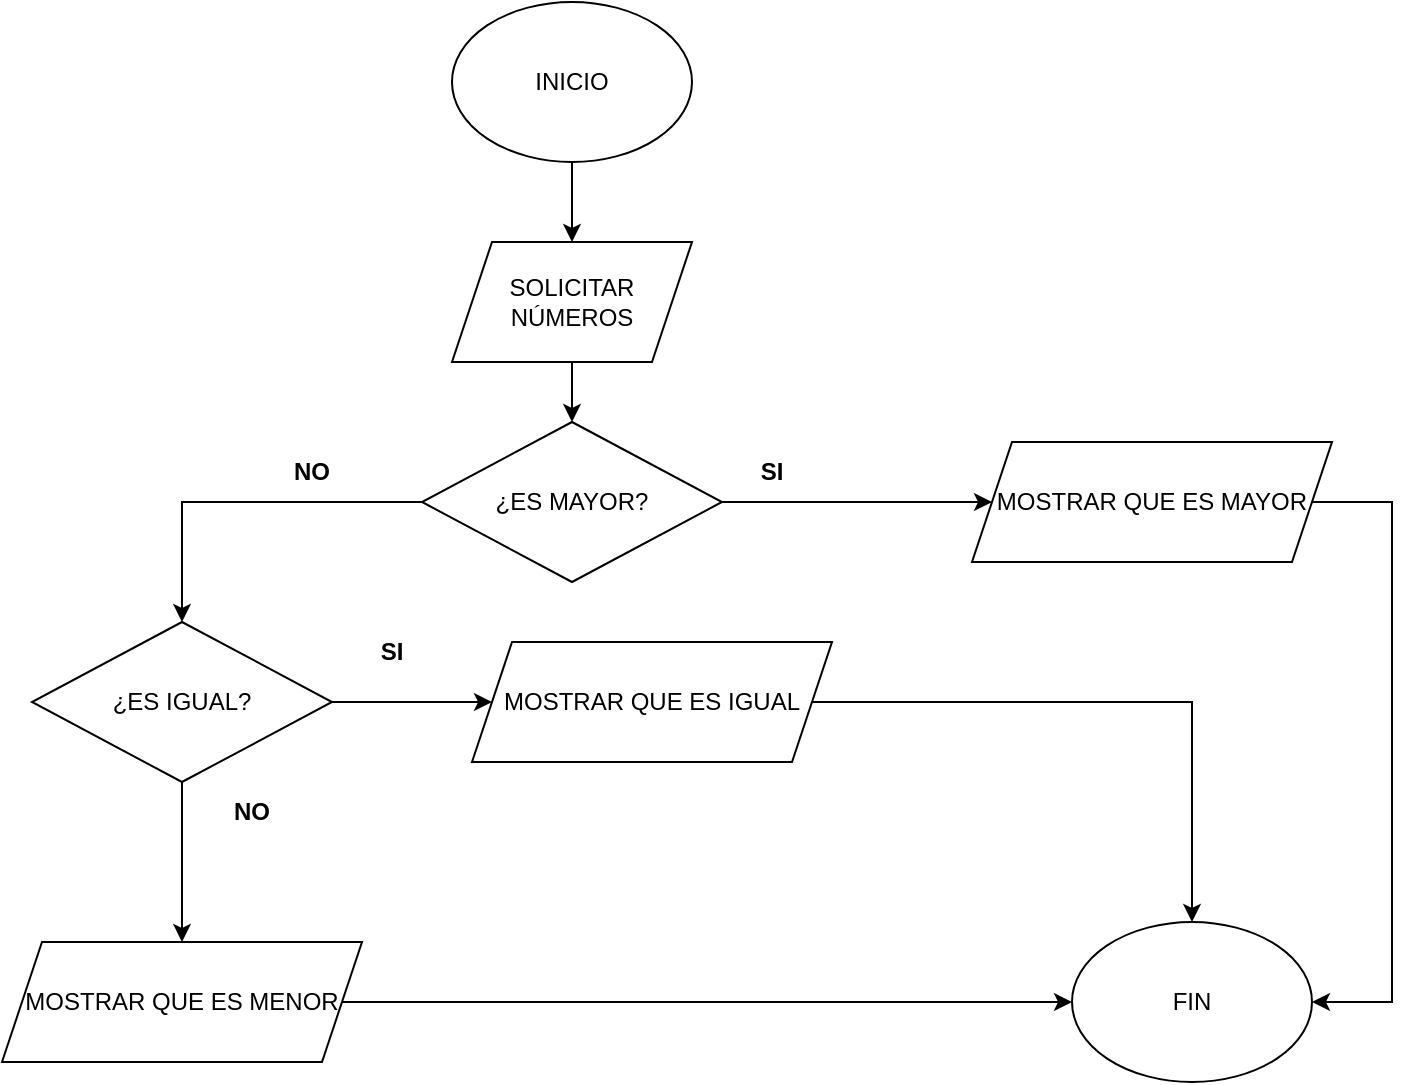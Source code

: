 <mxfile version="25.0.3">
  <diagram name="Página-1" id="OjLRqPmFeTSvFeKU1rMn">
    <mxGraphModel dx="1434" dy="851" grid="1" gridSize="10" guides="1" tooltips="1" connect="1" arrows="1" fold="1" page="1" pageScale="1" pageWidth="827" pageHeight="1169" background="#FFFFFF" math="0" shadow="0">
      <root>
        <mxCell id="0" />
        <mxCell id="1" parent="0" />
        <mxCell id="A-yqSOXRcWET_h5C79ZD-1" value="INICIO" style="ellipse;whiteSpace=wrap;html=1;" parent="1" vertex="1">
          <mxGeometry x="320" y="30" width="120" height="80" as="geometry" />
        </mxCell>
        <mxCell id="A-yqSOXRcWET_h5C79ZD-4" value="¿ES MAYOR?" style="rhombus;whiteSpace=wrap;html=1;" parent="1" vertex="1">
          <mxGeometry x="305" y="240" width="150" height="80" as="geometry" />
        </mxCell>
        <mxCell id="A-yqSOXRcWET_h5C79ZD-20" value="FIN" style="ellipse;whiteSpace=wrap;html=1;" parent="1" vertex="1">
          <mxGeometry x="630" y="490" width="120" height="80" as="geometry" />
        </mxCell>
        <mxCell id="A-yqSOXRcWET_h5C79ZD-21" value="" style="endArrow=classic;html=1;rounded=0;exitX=0.5;exitY=1;exitDx=0;exitDy=0;entryX=0.5;entryY=0;entryDx=0;entryDy=0;" parent="1" source="A-yqSOXRcWET_h5C79ZD-1" edge="1">
          <mxGeometry width="50" height="50" relative="1" as="geometry">
            <mxPoint x="390" y="460" as="sourcePoint" />
            <mxPoint x="380" y="150" as="targetPoint" />
          </mxGeometry>
        </mxCell>
        <mxCell id="A-yqSOXRcWET_h5C79ZD-23" value="" style="endArrow=classic;html=1;rounded=0;exitX=0.5;exitY=1;exitDx=0;exitDy=0;entryX=0.5;entryY=0;entryDx=0;entryDy=0;" parent="1" source="d9c8P2m4LfEQw3pMmHXy-1" target="A-yqSOXRcWET_h5C79ZD-4" edge="1">
          <mxGeometry width="50" height="50" relative="1" as="geometry">
            <mxPoint x="565" y="210" as="sourcePoint" />
            <mxPoint x="390" y="260" as="targetPoint" />
          </mxGeometry>
        </mxCell>
        <mxCell id="A-yqSOXRcWET_h5C79ZD-24" value="" style="endArrow=classic;html=1;rounded=0;exitX=1;exitY=0.5;exitDx=0;exitDy=0;entryX=0;entryY=0.5;entryDx=0;entryDy=0;" parent="1" source="A-yqSOXRcWET_h5C79ZD-4" target="d9c8P2m4LfEQw3pMmHXy-3" edge="1">
          <mxGeometry width="50" height="50" relative="1" as="geometry">
            <mxPoint x="450" y="290" as="sourcePoint" />
            <mxPoint x="610" y="280" as="targetPoint" />
          </mxGeometry>
        </mxCell>
        <mxCell id="A-yqSOXRcWET_h5C79ZD-27" value="" style="endArrow=classic;html=1;rounded=0;exitX=1;exitY=0.5;exitDx=0;exitDy=0;entryX=0;entryY=0.5;entryDx=0;entryDy=0;" parent="1" source="d9c8P2m4LfEQw3pMmHXy-6" target="d9c8P2m4LfEQw3pMmHXy-7" edge="1">
          <mxGeometry width="50" height="50" relative="1" as="geometry">
            <mxPoint x="320" y="500" as="sourcePoint" />
            <mxPoint x="230" y="500" as="targetPoint" />
          </mxGeometry>
        </mxCell>
        <mxCell id="A-yqSOXRcWET_h5C79ZD-34" value="" style="endArrow=classic;html=1;rounded=0;exitX=1;exitY=0.5;exitDx=0;exitDy=0;entryX=0;entryY=0.5;entryDx=0;entryDy=0;" parent="1" source="d9c8P2m4LfEQw3pMmHXy-8" target="A-yqSOXRcWET_h5C79ZD-20" edge="1">
          <mxGeometry width="50" height="50" relative="1" as="geometry">
            <mxPoint x="245" y="650" as="sourcePoint" />
            <mxPoint x="610" y="530" as="targetPoint" />
          </mxGeometry>
        </mxCell>
        <mxCell id="A-yqSOXRcWET_h5C79ZD-35" value="" style="endArrow=classic;html=1;rounded=0;exitX=0.5;exitY=1;exitDx=0;exitDy=0;entryX=0.5;entryY=0;entryDx=0;entryDy=0;" parent="1" source="d9c8P2m4LfEQw3pMmHXy-6" target="d9c8P2m4LfEQw3pMmHXy-8" edge="1">
          <mxGeometry width="50" height="50" relative="1" as="geometry">
            <mxPoint x="414" y="615" as="sourcePoint" />
            <mxPoint x="185" y="490" as="targetPoint" />
          </mxGeometry>
        </mxCell>
        <mxCell id="A-yqSOXRcWET_h5C79ZD-36" value="" style="endArrow=classic;html=1;rounded=0;entryX=1;entryY=0.5;entryDx=0;entryDy=0;exitX=1;exitY=0.5;exitDx=0;exitDy=0;" parent="1" source="d9c8P2m4LfEQw3pMmHXy-3" target="A-yqSOXRcWET_h5C79ZD-20" edge="1">
          <mxGeometry width="50" height="50" relative="1" as="geometry">
            <mxPoint x="595" y="690" as="sourcePoint" />
            <mxPoint x="530" y="660" as="targetPoint" />
            <Array as="points">
              <mxPoint x="790" y="280" />
              <mxPoint x="790" y="530" />
            </Array>
          </mxGeometry>
        </mxCell>
        <mxCell id="A-yqSOXRcWET_h5C79ZD-38" value="&lt;b&gt;SI&lt;/b&gt;" style="text;html=1;align=center;verticalAlign=middle;whiteSpace=wrap;rounded=0;" parent="1" vertex="1">
          <mxGeometry x="450" y="250" width="60" height="30" as="geometry" />
        </mxCell>
        <mxCell id="A-yqSOXRcWET_h5C79ZD-39" value="&lt;b&gt;SI&lt;/b&gt;" style="text;html=1;align=center;verticalAlign=middle;whiteSpace=wrap;rounded=0;" parent="1" vertex="1">
          <mxGeometry x="260" y="340" width="60" height="30" as="geometry" />
        </mxCell>
        <mxCell id="A-yqSOXRcWET_h5C79ZD-41" value="" style="endArrow=classic;html=1;rounded=0;entryX=0.5;entryY=0;entryDx=0;entryDy=0;exitX=1;exitY=0.5;exitDx=0;exitDy=0;" parent="1" source="d9c8P2m4LfEQw3pMmHXy-7" target="A-yqSOXRcWET_h5C79ZD-20" edge="1">
          <mxGeometry width="50" height="50" relative="1" as="geometry">
            <mxPoint x="595" y="610" as="sourcePoint" />
            <mxPoint x="354" y="585" as="targetPoint" />
            <Array as="points">
              <mxPoint x="660" y="380" />
              <mxPoint x="690" y="380" />
              <mxPoint x="690" y="430" />
            </Array>
          </mxGeometry>
        </mxCell>
        <mxCell id="A-yqSOXRcWET_h5C79ZD-42" value="&lt;b&gt;NO&lt;/b&gt;" style="text;html=1;align=center;verticalAlign=middle;whiteSpace=wrap;rounded=0;" parent="1" vertex="1">
          <mxGeometry x="220" y="250" width="60" height="30" as="geometry" />
        </mxCell>
        <mxCell id="A-yqSOXRcWET_h5C79ZD-43" value="&lt;b&gt;NO&lt;/b&gt;" style="text;html=1;align=center;verticalAlign=middle;whiteSpace=wrap;rounded=0;" parent="1" vertex="1">
          <mxGeometry x="190" y="420" width="60" height="30" as="geometry" />
        </mxCell>
        <mxCell id="d9c8P2m4LfEQw3pMmHXy-1" value="SOLICITAR NÚMEROS" style="shape=parallelogram;perimeter=parallelogramPerimeter;whiteSpace=wrap;html=1;fixedSize=1;" parent="1" vertex="1">
          <mxGeometry x="320" y="150" width="120" height="60" as="geometry" />
        </mxCell>
        <mxCell id="d9c8P2m4LfEQw3pMmHXy-3" value="MOSTRAR QUE ES MAYOR" style="shape=parallelogram;perimeter=parallelogramPerimeter;whiteSpace=wrap;html=1;fixedSize=1;" parent="1" vertex="1">
          <mxGeometry x="580" y="250" width="180" height="60" as="geometry" />
        </mxCell>
        <mxCell id="d9c8P2m4LfEQw3pMmHXy-5" value="" style="endArrow=classic;html=1;rounded=0;exitX=0;exitY=0.5;exitDx=0;exitDy=0;entryX=0.5;entryY=0;entryDx=0;entryDy=0;" parent="1" source="A-yqSOXRcWET_h5C79ZD-4" target="d9c8P2m4LfEQw3pMmHXy-6" edge="1">
          <mxGeometry width="50" height="50" relative="1" as="geometry">
            <mxPoint x="465" y="290" as="sourcePoint" />
            <mxPoint x="180" y="340" as="targetPoint" />
            <Array as="points">
              <mxPoint x="185" y="280" />
            </Array>
          </mxGeometry>
        </mxCell>
        <mxCell id="d9c8P2m4LfEQw3pMmHXy-6" value="¿ES IGUAL?" style="rhombus;whiteSpace=wrap;html=1;" parent="1" vertex="1">
          <mxGeometry x="110" y="340" width="150" height="80" as="geometry" />
        </mxCell>
        <mxCell id="d9c8P2m4LfEQw3pMmHXy-7" value="MOSTRAR QUE ES IGUAL" style="shape=parallelogram;perimeter=parallelogramPerimeter;whiteSpace=wrap;html=1;fixedSize=1;" parent="1" vertex="1">
          <mxGeometry x="330" y="350" width="180" height="60" as="geometry" />
        </mxCell>
        <mxCell id="d9c8P2m4LfEQw3pMmHXy-8" value="MOSTRAR QUE ES MENOR" style="shape=parallelogram;perimeter=parallelogramPerimeter;whiteSpace=wrap;html=1;fixedSize=1;" parent="1" vertex="1">
          <mxGeometry x="95" y="500" width="180" height="60" as="geometry" />
        </mxCell>
      </root>
    </mxGraphModel>
  </diagram>
</mxfile>
